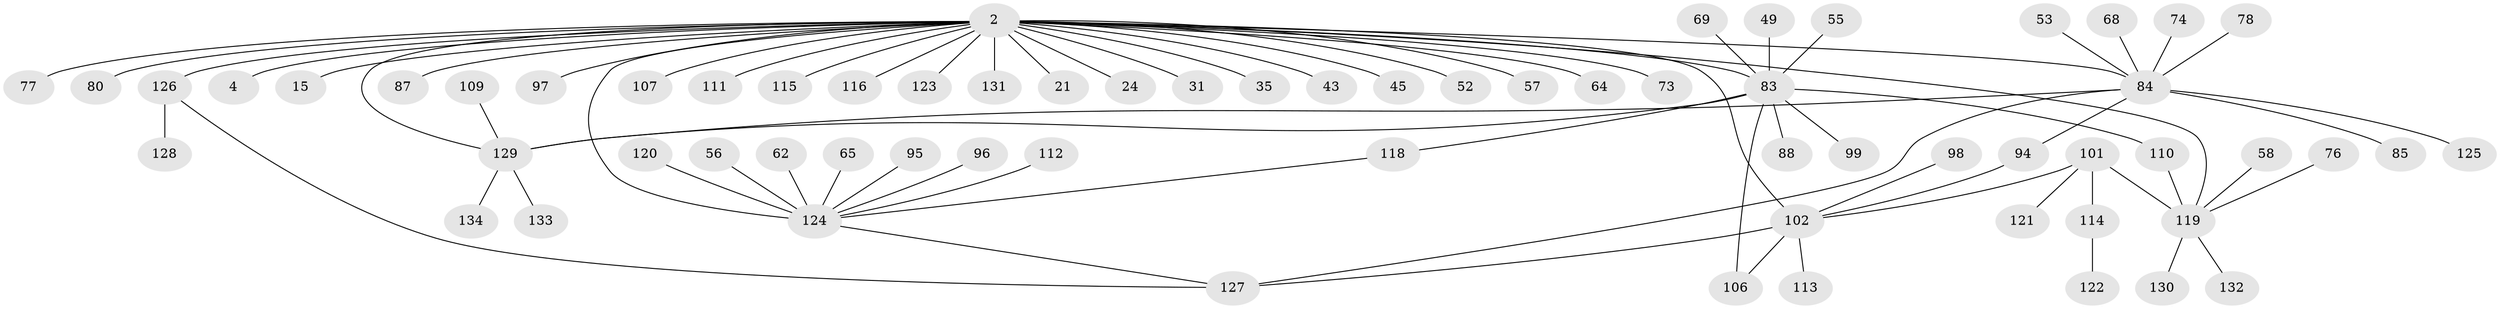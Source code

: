 // original degree distribution, {2: 0.23134328358208955, 38: 0.007462686567164179, 1: 0.5298507462686567, 6: 0.029850746268656716, 3: 0.09701492537313433, 4: 0.04477611940298507, 9: 0.007462686567164179, 7: 0.022388059701492536, 5: 0.029850746268656716}
// Generated by graph-tools (version 1.1) at 2025/47/03/09/25 04:47:34]
// undirected, 67 vertices, 76 edges
graph export_dot {
graph [start="1"]
  node [color=gray90,style=filled];
  2;
  4 [super="+3"];
  15;
  21;
  24;
  31;
  35;
  43 [super="+37"];
  45;
  49;
  52;
  53;
  55;
  56;
  57;
  58;
  62;
  64;
  65;
  68;
  69;
  73;
  74;
  76;
  77;
  78;
  80;
  83 [super="+60+54+13+18"];
  84 [super="+25+27+38+67+40"];
  85;
  87;
  88;
  94;
  95;
  96;
  97 [super="+11+59+71"];
  98;
  99;
  101 [super="+46+28"];
  102 [super="+23+79+86"];
  106 [super="+82+103"];
  107;
  109;
  110;
  111;
  112;
  113;
  114 [super="+50"];
  115 [super="+32"];
  116 [super="+9+44"];
  118 [super="+117"];
  119 [super="+12+47"];
  120 [super="+89"];
  121;
  122;
  123 [super="+48"];
  124 [super="+8+81"];
  125 [super="+66+70"];
  126 [super="+14"];
  127 [super="+29+91+61+90"];
  128;
  129 [super="+51+41+63+92+100+105+104+108"];
  130;
  131;
  132;
  133;
  134;
  2 -- 15;
  2 -- 21;
  2 -- 24;
  2 -- 31;
  2 -- 35;
  2 -- 45;
  2 -- 52;
  2 -- 57;
  2 -- 64;
  2 -- 73;
  2 -- 77;
  2 -- 80;
  2 -- 87;
  2 -- 107;
  2 -- 111;
  2 -- 126 [weight=2];
  2 -- 131;
  2 -- 102 [weight=2];
  2 -- 83 [weight=3];
  2 -- 119;
  2 -- 84 [weight=2];
  2 -- 4;
  2 -- 124 [weight=3];
  2 -- 116 [weight=2];
  2 -- 97;
  2 -- 115;
  2 -- 43;
  2 -- 123;
  2 -- 129;
  49 -- 83;
  53 -- 84;
  55 -- 83;
  56 -- 124;
  58 -- 119;
  62 -- 124;
  65 -- 124;
  68 -- 84;
  69 -- 83;
  74 -- 84;
  76 -- 119;
  78 -- 84;
  83 -- 99;
  83 -- 88;
  83 -- 110;
  83 -- 129;
  83 -- 118;
  83 -- 106;
  84 -- 94;
  84 -- 85;
  84 -- 125;
  84 -- 129;
  84 -- 127;
  94 -- 102;
  95 -- 124;
  96 -- 124;
  98 -- 102;
  101 -- 121;
  101 -- 102;
  101 -- 119 [weight=2];
  101 -- 114;
  102 -- 113;
  102 -- 127;
  102 -- 106;
  109 -- 129;
  110 -- 119;
  112 -- 124;
  114 -- 122;
  118 -- 124;
  119 -- 132;
  119 -- 130;
  120 -- 124;
  124 -- 127;
  126 -- 128;
  126 -- 127;
  129 -- 133;
  129 -- 134;
}
